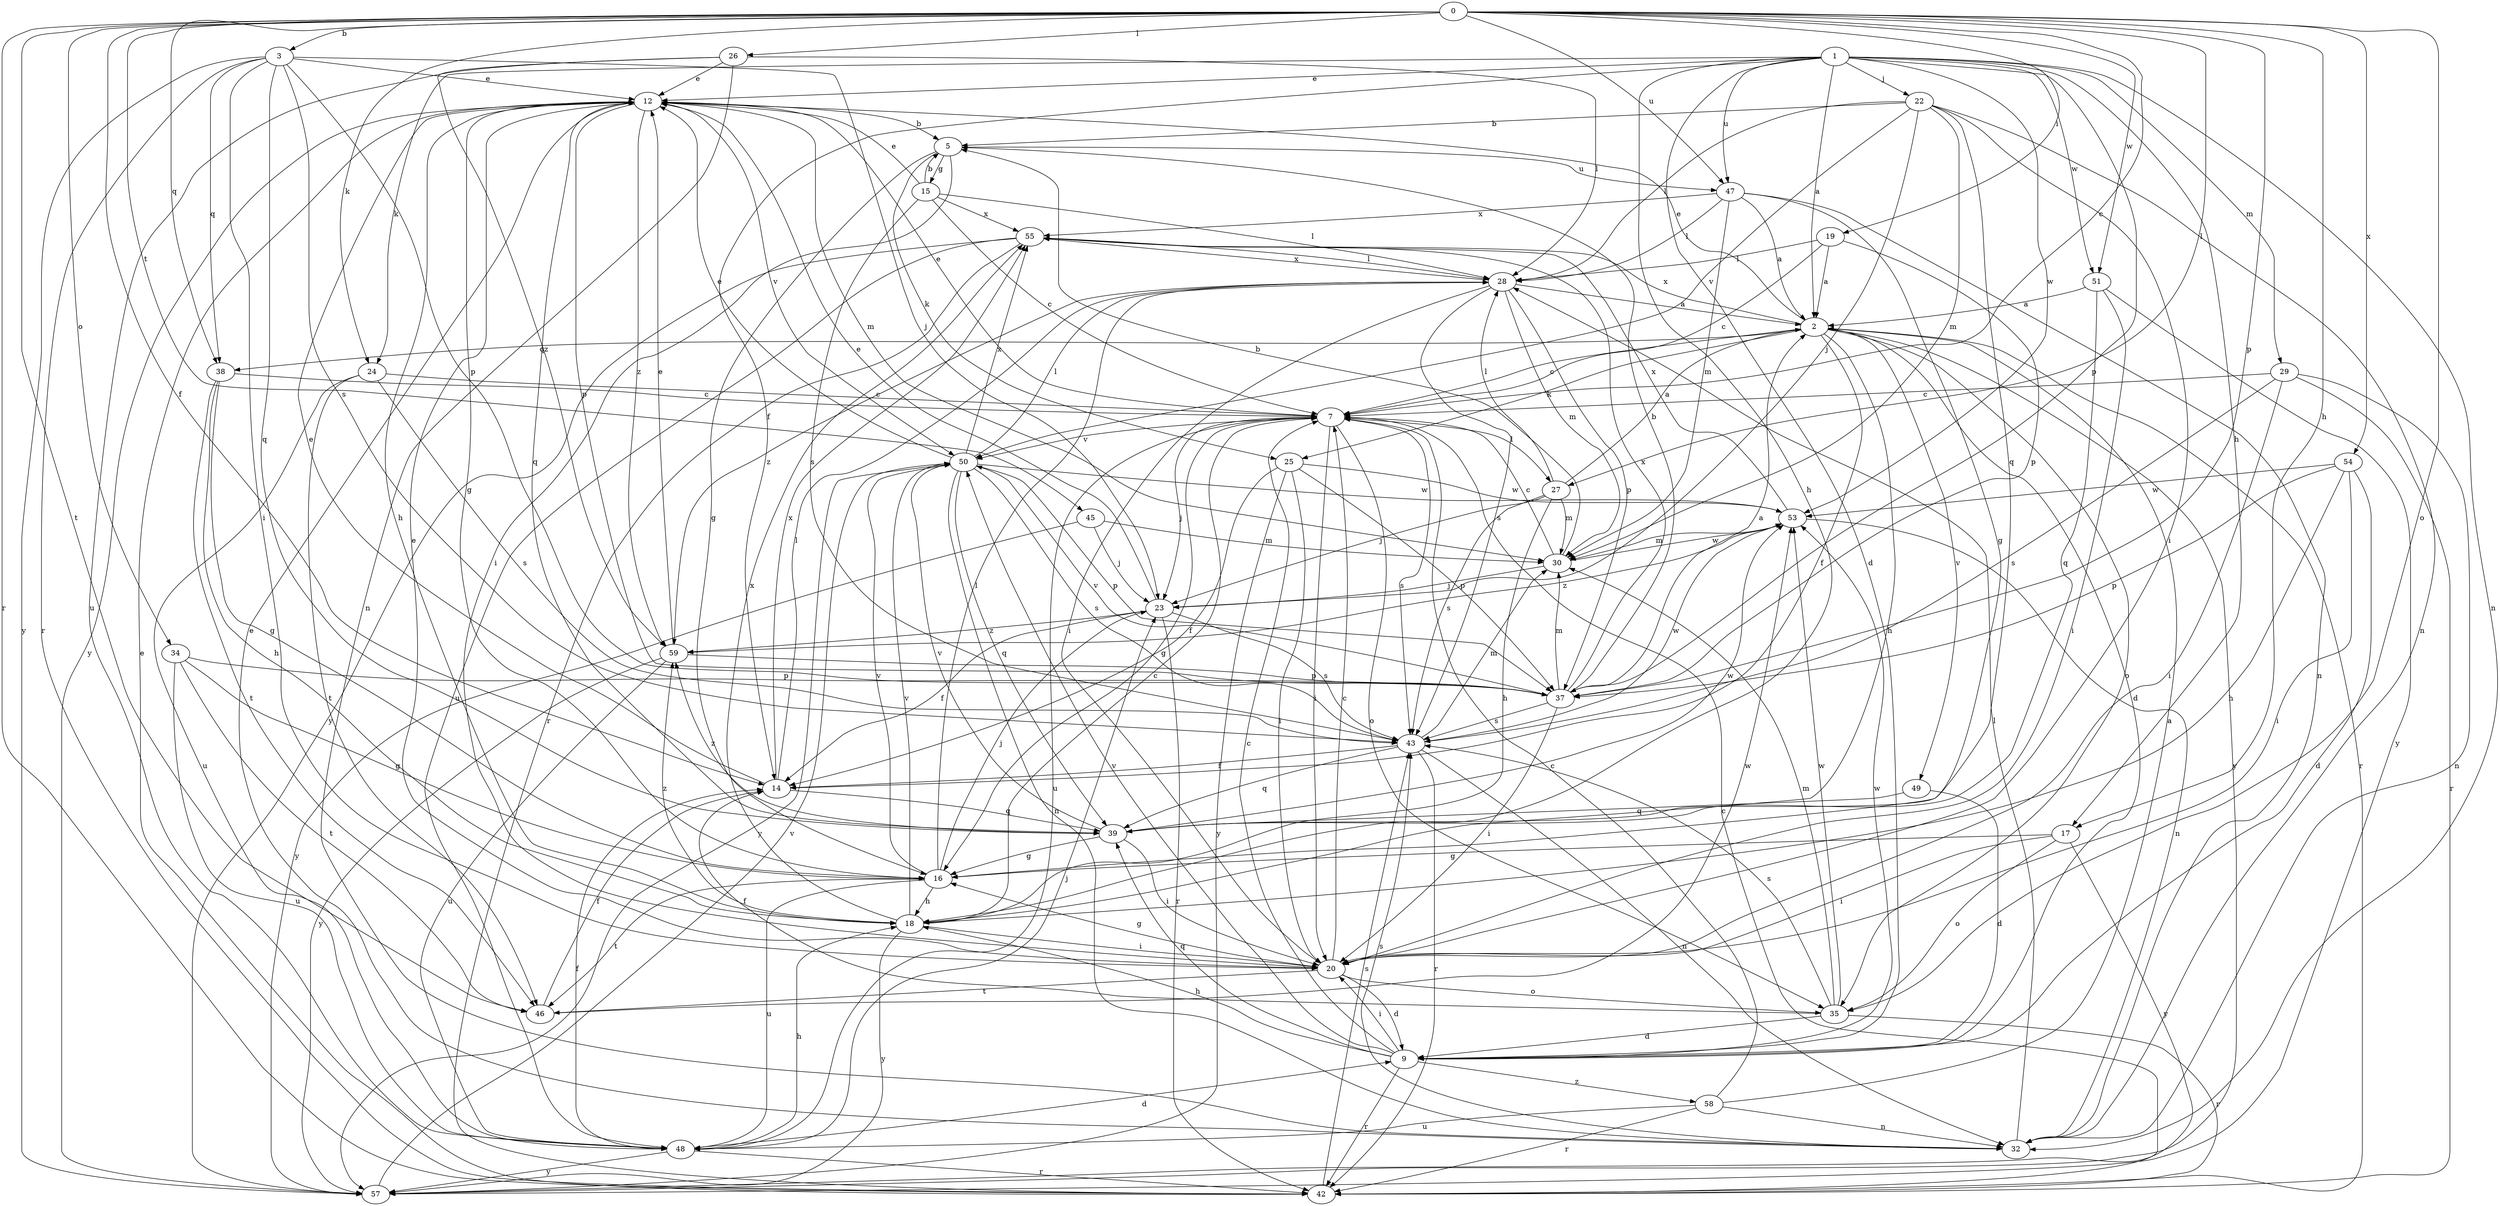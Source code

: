 strict digraph  {
0;
1;
2;
3;
5;
7;
9;
12;
14;
15;
16;
17;
18;
19;
20;
22;
23;
24;
25;
26;
27;
28;
29;
30;
32;
34;
35;
37;
38;
39;
42;
43;
45;
46;
47;
48;
49;
50;
51;
53;
54;
55;
57;
58;
59;
0 -> 3  [label=b];
0 -> 7  [label=c];
0 -> 14  [label=f];
0 -> 17  [label=h];
0 -> 19  [label=i];
0 -> 24  [label=k];
0 -> 26  [label=l];
0 -> 27  [label=l];
0 -> 34  [label=o];
0 -> 35  [label=o];
0 -> 37  [label=p];
0 -> 38  [label=q];
0 -> 42  [label=r];
0 -> 45  [label=t];
0 -> 46  [label=t];
0 -> 47  [label=u];
0 -> 51  [label=w];
0 -> 54  [label=x];
1 -> 2  [label=a];
1 -> 9  [label=d];
1 -> 12  [label=e];
1 -> 14  [label=f];
1 -> 17  [label=h];
1 -> 18  [label=h];
1 -> 22  [label=j];
1 -> 24  [label=k];
1 -> 29  [label=m];
1 -> 32  [label=n];
1 -> 37  [label=p];
1 -> 47  [label=u];
1 -> 51  [label=w];
1 -> 53  [label=w];
2 -> 7  [label=c];
2 -> 9  [label=d];
2 -> 12  [label=e];
2 -> 14  [label=f];
2 -> 18  [label=h];
2 -> 25  [label=k];
2 -> 35  [label=o];
2 -> 38  [label=q];
2 -> 42  [label=r];
2 -> 49  [label=v];
2 -> 55  [label=x];
2 -> 57  [label=y];
3 -> 12  [label=e];
3 -> 20  [label=i];
3 -> 23  [label=j];
3 -> 37  [label=p];
3 -> 38  [label=q];
3 -> 39  [label=q];
3 -> 42  [label=r];
3 -> 43  [label=s];
3 -> 57  [label=y];
5 -> 15  [label=g];
5 -> 16  [label=g];
5 -> 20  [label=i];
5 -> 25  [label=k];
5 -> 47  [label=u];
7 -> 12  [label=e];
7 -> 16  [label=g];
7 -> 20  [label=i];
7 -> 23  [label=j];
7 -> 27  [label=l];
7 -> 35  [label=o];
7 -> 43  [label=s];
7 -> 48  [label=u];
7 -> 50  [label=v];
9 -> 7  [label=c];
9 -> 18  [label=h];
9 -> 20  [label=i];
9 -> 39  [label=q];
9 -> 42  [label=r];
9 -> 50  [label=v];
9 -> 53  [label=w];
9 -> 58  [label=z];
12 -> 5  [label=b];
12 -> 16  [label=g];
12 -> 18  [label=h];
12 -> 30  [label=m];
12 -> 37  [label=p];
12 -> 39  [label=q];
12 -> 50  [label=v];
12 -> 57  [label=y];
12 -> 59  [label=z];
14 -> 12  [label=e];
14 -> 28  [label=l];
14 -> 39  [label=q];
14 -> 55  [label=x];
15 -> 5  [label=b];
15 -> 7  [label=c];
15 -> 12  [label=e];
15 -> 28  [label=l];
15 -> 43  [label=s];
15 -> 55  [label=x];
16 -> 18  [label=h];
16 -> 23  [label=j];
16 -> 28  [label=l];
16 -> 46  [label=t];
16 -> 48  [label=u];
16 -> 50  [label=v];
17 -> 16  [label=g];
17 -> 20  [label=i];
17 -> 35  [label=o];
17 -> 57  [label=y];
18 -> 7  [label=c];
18 -> 20  [label=i];
18 -> 50  [label=v];
18 -> 55  [label=x];
18 -> 57  [label=y];
18 -> 59  [label=z];
19 -> 2  [label=a];
19 -> 7  [label=c];
19 -> 28  [label=l];
19 -> 37  [label=p];
20 -> 7  [label=c];
20 -> 9  [label=d];
20 -> 12  [label=e];
20 -> 16  [label=g];
20 -> 35  [label=o];
20 -> 46  [label=t];
22 -> 5  [label=b];
22 -> 20  [label=i];
22 -> 23  [label=j];
22 -> 28  [label=l];
22 -> 30  [label=m];
22 -> 32  [label=n];
22 -> 39  [label=q];
22 -> 50  [label=v];
23 -> 12  [label=e];
23 -> 14  [label=f];
23 -> 42  [label=r];
23 -> 43  [label=s];
23 -> 59  [label=z];
24 -> 7  [label=c];
24 -> 43  [label=s];
24 -> 46  [label=t];
24 -> 48  [label=u];
25 -> 14  [label=f];
25 -> 20  [label=i];
25 -> 37  [label=p];
25 -> 53  [label=w];
25 -> 57  [label=y];
26 -> 12  [label=e];
26 -> 28  [label=l];
26 -> 32  [label=n];
26 -> 48  [label=u];
26 -> 59  [label=z];
27 -> 2  [label=a];
27 -> 18  [label=h];
27 -> 23  [label=j];
27 -> 28  [label=l];
27 -> 30  [label=m];
27 -> 43  [label=s];
28 -> 2  [label=a];
28 -> 20  [label=i];
28 -> 30  [label=m];
28 -> 37  [label=p];
28 -> 43  [label=s];
28 -> 55  [label=x];
28 -> 59  [label=z];
29 -> 7  [label=c];
29 -> 20  [label=i];
29 -> 32  [label=n];
29 -> 42  [label=r];
29 -> 43  [label=s];
30 -> 5  [label=b];
30 -> 7  [label=c];
30 -> 23  [label=j];
30 -> 53  [label=w];
32 -> 12  [label=e];
32 -> 28  [label=l];
32 -> 43  [label=s];
34 -> 16  [label=g];
34 -> 37  [label=p];
34 -> 46  [label=t];
34 -> 48  [label=u];
35 -> 9  [label=d];
35 -> 14  [label=f];
35 -> 30  [label=m];
35 -> 42  [label=r];
35 -> 43  [label=s];
35 -> 53  [label=w];
37 -> 2  [label=a];
37 -> 5  [label=b];
37 -> 20  [label=i];
37 -> 30  [label=m];
37 -> 43  [label=s];
37 -> 50  [label=v];
37 -> 55  [label=x];
38 -> 7  [label=c];
38 -> 16  [label=g];
38 -> 18  [label=h];
38 -> 46  [label=t];
39 -> 16  [label=g];
39 -> 20  [label=i];
39 -> 50  [label=v];
39 -> 53  [label=w];
39 -> 59  [label=z];
42 -> 7  [label=c];
42 -> 12  [label=e];
42 -> 43  [label=s];
43 -> 14  [label=f];
43 -> 30  [label=m];
43 -> 32  [label=n];
43 -> 39  [label=q];
43 -> 42  [label=r];
43 -> 53  [label=w];
45 -> 23  [label=j];
45 -> 30  [label=m];
45 -> 57  [label=y];
46 -> 14  [label=f];
46 -> 53  [label=w];
47 -> 2  [label=a];
47 -> 16  [label=g];
47 -> 28  [label=l];
47 -> 30  [label=m];
47 -> 32  [label=n];
47 -> 55  [label=x];
48 -> 9  [label=d];
48 -> 14  [label=f];
48 -> 18  [label=h];
48 -> 23  [label=j];
48 -> 42  [label=r];
48 -> 57  [label=y];
49 -> 9  [label=d];
49 -> 39  [label=q];
50 -> 12  [label=e];
50 -> 28  [label=l];
50 -> 32  [label=n];
50 -> 37  [label=p];
50 -> 39  [label=q];
50 -> 43  [label=s];
50 -> 53  [label=w];
50 -> 55  [label=x];
50 -> 57  [label=y];
51 -> 2  [label=a];
51 -> 20  [label=i];
51 -> 39  [label=q];
51 -> 57  [label=y];
53 -> 30  [label=m];
53 -> 32  [label=n];
53 -> 55  [label=x];
53 -> 59  [label=z];
54 -> 9  [label=d];
54 -> 18  [label=h];
54 -> 20  [label=i];
54 -> 37  [label=p];
54 -> 53  [label=w];
55 -> 28  [label=l];
55 -> 42  [label=r];
55 -> 48  [label=u];
55 -> 57  [label=y];
57 -> 50  [label=v];
58 -> 2  [label=a];
58 -> 7  [label=c];
58 -> 32  [label=n];
58 -> 42  [label=r];
58 -> 48  [label=u];
59 -> 12  [label=e];
59 -> 37  [label=p];
59 -> 48  [label=u];
59 -> 57  [label=y];
}
